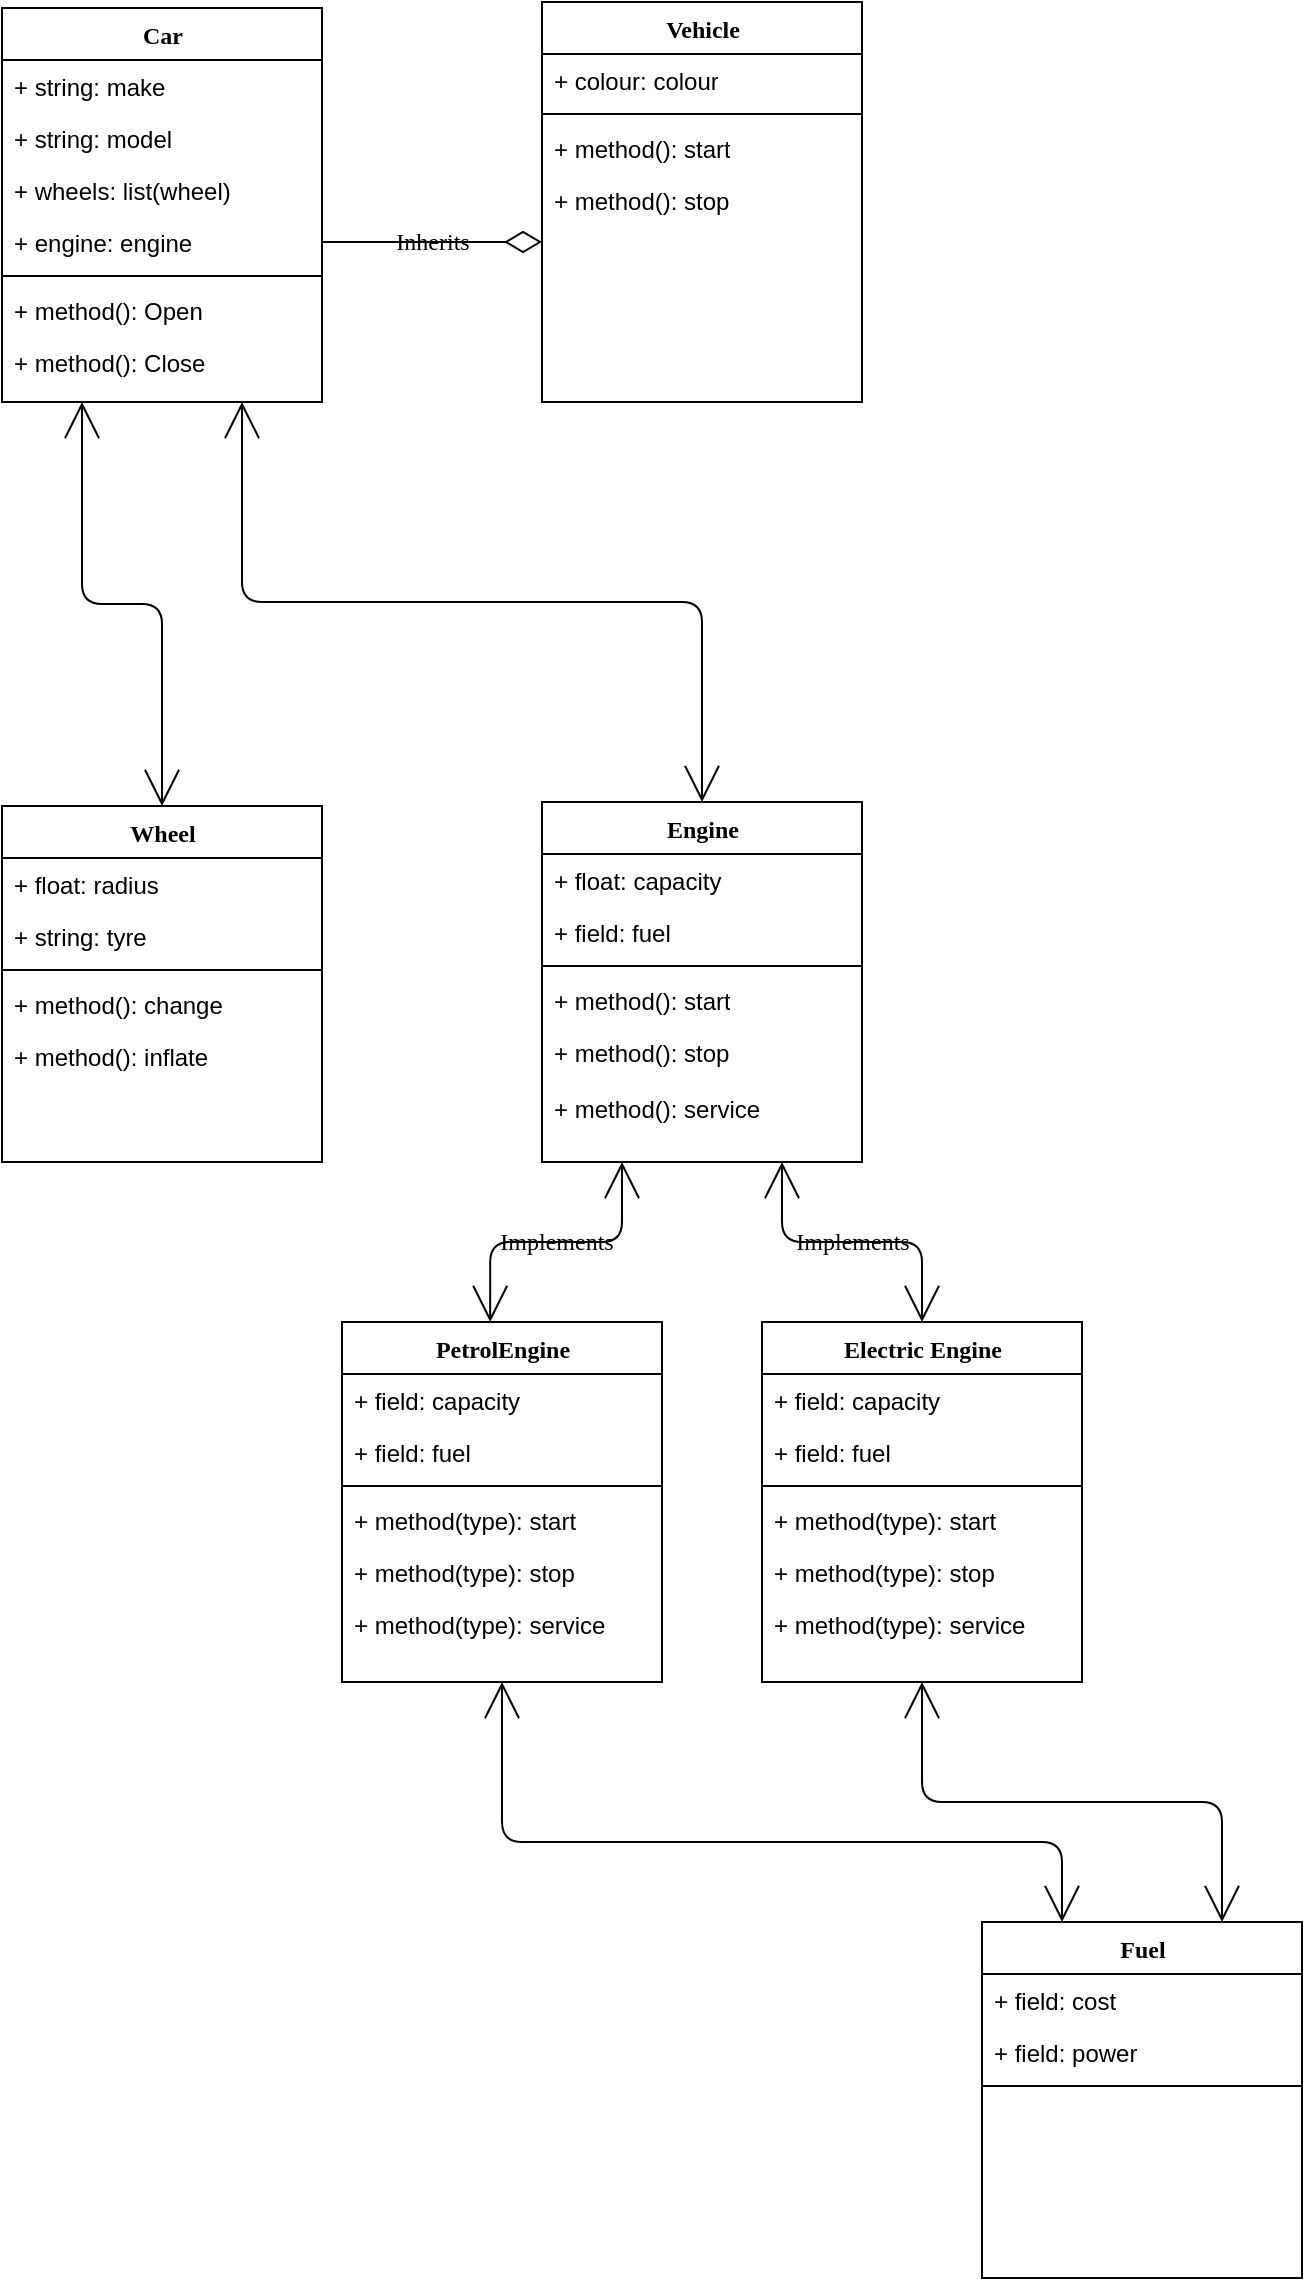 <mxfile version="14.4.2" type="device" pages="2"><diagram id="hIJiGj9FCIeOU4TPruWX" name="CarClassHierarchy"><mxGraphModel dx="1086" dy="806" grid="1" gridSize="10" guides="1" tooltips="1" connect="1" arrows="1" fold="1" page="1" pageScale="1" pageWidth="827" pageHeight="1169" math="0" shadow="0"><root><mxCell id="0"/><mxCell id="1" parent="0"/><mxCell id="fI4eaKUJCVNpePN3n5CG-11" style="edgeStyle=orthogonalEdgeStyle;html=1;labelBackgroundColor=none;startFill=0;startSize=16;endArrow=open;endFill=0;endSize=16;fontFamily=Verdana;fontSize=12;startArrow=open;entryX=0.5;entryY=0;entryDx=0;entryDy=0;exitX=0.75;exitY=1;exitDx=0;exitDy=0;" edge="1" parent="1" source="fI4eaKUJCVNpePN3n5CG-12" target="fI4eaKUJCVNpePN3n5CG-32"><mxGeometry relative="1" as="geometry"/></mxCell><mxCell id="fI4eaKUJCVNpePN3n5CG-12" value="Car" style="swimlane;html=1;fontStyle=1;align=center;verticalAlign=top;childLayout=stackLayout;horizontal=1;startSize=26;horizontalStack=0;resizeParent=1;resizeLast=0;collapsible=1;marginBottom=0;swimlaneFillColor=#ffffff;rounded=0;shadow=0;comic=0;labelBackgroundColor=none;strokeWidth=1;fillColor=none;fontFamily=Verdana;fontSize=12" vertex="1" parent="1"><mxGeometry x="90" y="83" width="160" height="197" as="geometry"/></mxCell><mxCell id="fI4eaKUJCVNpePN3n5CG-13" value="+ string: make" style="text;html=1;strokeColor=none;fillColor=none;align=left;verticalAlign=top;spacingLeft=4;spacingRight=4;whiteSpace=wrap;overflow=hidden;rotatable=0;points=[[0,0.5],[1,0.5]];portConstraint=eastwest;" vertex="1" parent="fI4eaKUJCVNpePN3n5CG-12"><mxGeometry y="26" width="160" height="26" as="geometry"/></mxCell><mxCell id="fI4eaKUJCVNpePN3n5CG-14" value="+ string: model" style="text;html=1;strokeColor=none;fillColor=none;align=left;verticalAlign=top;spacingLeft=4;spacingRight=4;whiteSpace=wrap;overflow=hidden;rotatable=0;points=[[0,0.5],[1,0.5]];portConstraint=eastwest;" vertex="1" parent="fI4eaKUJCVNpePN3n5CG-12"><mxGeometry y="52" width="160" height="26" as="geometry"/></mxCell><mxCell id="fI4eaKUJCVNpePN3n5CG-15" value="+ wheels: list(wheel)" style="text;html=1;strokeColor=none;fillColor=none;align=left;verticalAlign=top;spacingLeft=4;spacingRight=4;whiteSpace=wrap;overflow=hidden;rotatable=0;points=[[0,0.5],[1,0.5]];portConstraint=eastwest;" vertex="1" parent="fI4eaKUJCVNpePN3n5CG-12"><mxGeometry y="78" width="160" height="26" as="geometry"/></mxCell><mxCell id="fI4eaKUJCVNpePN3n5CG-16" value="+ engine: engine" style="text;html=1;strokeColor=none;fillColor=none;align=left;verticalAlign=top;spacingLeft=4;spacingRight=4;whiteSpace=wrap;overflow=hidden;rotatable=0;points=[[0,0.5],[1,0.5]];portConstraint=eastwest;" vertex="1" parent="fI4eaKUJCVNpePN3n5CG-12"><mxGeometry y="104" width="160" height="26" as="geometry"/></mxCell><mxCell id="fI4eaKUJCVNpePN3n5CG-18" value="" style="line;html=1;strokeWidth=1;fillColor=none;align=left;verticalAlign=middle;spacingTop=-1;spacingLeft=3;spacingRight=3;rotatable=0;labelPosition=right;points=[];portConstraint=eastwest;" vertex="1" parent="fI4eaKUJCVNpePN3n5CG-12"><mxGeometry y="130" width="160" height="8" as="geometry"/></mxCell><mxCell id="fI4eaKUJCVNpePN3n5CG-19" value="+ method(): Open" style="text;html=1;strokeColor=none;fillColor=none;align=left;verticalAlign=top;spacingLeft=4;spacingRight=4;whiteSpace=wrap;overflow=hidden;rotatable=0;points=[[0,0.5],[1,0.5]];portConstraint=eastwest;" vertex="1" parent="fI4eaKUJCVNpePN3n5CG-12"><mxGeometry y="138" width="160" height="26" as="geometry"/></mxCell><mxCell id="fI4eaKUJCVNpePN3n5CG-20" value="+ method(): Close" style="text;html=1;strokeColor=none;fillColor=none;align=left;verticalAlign=top;spacingLeft=4;spacingRight=4;whiteSpace=wrap;overflow=hidden;rotatable=0;points=[[0,0.5],[1,0.5]];portConstraint=eastwest;" vertex="1" parent="fI4eaKUJCVNpePN3n5CG-12"><mxGeometry y="164" width="160" height="26" as="geometry"/></mxCell><mxCell id="fI4eaKUJCVNpePN3n5CG-21" value="Vehicle" style="swimlane;html=1;fontStyle=1;align=center;verticalAlign=top;childLayout=stackLayout;horizontal=1;startSize=26;horizontalStack=0;resizeParent=1;resizeLast=0;collapsible=1;marginBottom=0;swimlaneFillColor=#ffffff;rounded=0;shadow=0;comic=0;labelBackgroundColor=none;strokeWidth=1;fillColor=none;fontFamily=Verdana;fontSize=12" vertex="1" parent="1"><mxGeometry x="360" y="80" width="160" height="200" as="geometry"/></mxCell><mxCell id="fI4eaKUJCVNpePN3n5CG-22" value="+ colour: colour" style="text;html=1;strokeColor=none;fillColor=none;align=left;verticalAlign=top;spacingLeft=4;spacingRight=4;whiteSpace=wrap;overflow=hidden;rotatable=0;points=[[0,0.5],[1,0.5]];portConstraint=eastwest;" vertex="1" parent="fI4eaKUJCVNpePN3n5CG-21"><mxGeometry y="26" width="160" height="26" as="geometry"/></mxCell><mxCell id="fI4eaKUJCVNpePN3n5CG-23" value="" style="line;html=1;strokeWidth=1;fillColor=none;align=left;verticalAlign=middle;spacingTop=-1;spacingLeft=3;spacingRight=3;rotatable=0;labelPosition=right;points=[];portConstraint=eastwest;" vertex="1" parent="fI4eaKUJCVNpePN3n5CG-21"><mxGeometry y="52" width="160" height="8" as="geometry"/></mxCell><mxCell id="fI4eaKUJCVNpePN3n5CG-24" value="+ method(): start" style="text;html=1;strokeColor=none;fillColor=none;align=left;verticalAlign=top;spacingLeft=4;spacingRight=4;whiteSpace=wrap;overflow=hidden;rotatable=0;points=[[0,0.5],[1,0.5]];portConstraint=eastwest;" vertex="1" parent="fI4eaKUJCVNpePN3n5CG-21"><mxGeometry y="60" width="160" height="26" as="geometry"/></mxCell><mxCell id="fI4eaKUJCVNpePN3n5CG-25" value="+ method(): stop" style="text;html=1;strokeColor=none;fillColor=none;align=left;verticalAlign=top;spacingLeft=4;spacingRight=4;whiteSpace=wrap;overflow=hidden;rotatable=0;points=[[0,0.5],[1,0.5]];portConstraint=eastwest;" vertex="1" parent="fI4eaKUJCVNpePN3n5CG-21"><mxGeometry y="86" width="160" height="26" as="geometry"/></mxCell><mxCell id="fI4eaKUJCVNpePN3n5CG-26" value="Wheel" style="swimlane;html=1;fontStyle=1;align=center;verticalAlign=top;childLayout=stackLayout;horizontal=1;startSize=26;horizontalStack=0;resizeParent=1;resizeLast=0;collapsible=1;marginBottom=0;swimlaneFillColor=#ffffff;rounded=0;shadow=0;comic=0;labelBackgroundColor=none;strokeWidth=1;fillColor=none;fontFamily=Verdana;fontSize=12" vertex="1" parent="1"><mxGeometry x="90" y="482" width="160" height="178" as="geometry"/></mxCell><mxCell id="fI4eaKUJCVNpePN3n5CG-27" value="+ float: radius" style="text;html=1;strokeColor=none;fillColor=none;align=left;verticalAlign=top;spacingLeft=4;spacingRight=4;whiteSpace=wrap;overflow=hidden;rotatable=0;points=[[0,0.5],[1,0.5]];portConstraint=eastwest;" vertex="1" parent="fI4eaKUJCVNpePN3n5CG-26"><mxGeometry y="26" width="160" height="26" as="geometry"/></mxCell><mxCell id="fI4eaKUJCVNpePN3n5CG-28" value="+ string: tyre" style="text;html=1;strokeColor=none;fillColor=none;align=left;verticalAlign=top;spacingLeft=4;spacingRight=4;whiteSpace=wrap;overflow=hidden;rotatable=0;points=[[0,0.5],[1,0.5]];portConstraint=eastwest;" vertex="1" parent="fI4eaKUJCVNpePN3n5CG-26"><mxGeometry y="52" width="160" height="26" as="geometry"/></mxCell><mxCell id="fI4eaKUJCVNpePN3n5CG-29" value="" style="line;html=1;strokeWidth=1;fillColor=none;align=left;verticalAlign=middle;spacingTop=-1;spacingLeft=3;spacingRight=3;rotatable=0;labelPosition=right;points=[];portConstraint=eastwest;" vertex="1" parent="fI4eaKUJCVNpePN3n5CG-26"><mxGeometry y="78" width="160" height="8" as="geometry"/></mxCell><mxCell id="fI4eaKUJCVNpePN3n5CG-30" value="+ method(): change" style="text;html=1;strokeColor=none;fillColor=none;align=left;verticalAlign=top;spacingLeft=4;spacingRight=4;whiteSpace=wrap;overflow=hidden;rotatable=0;points=[[0,0.5],[1,0.5]];portConstraint=eastwest;" vertex="1" parent="fI4eaKUJCVNpePN3n5CG-26"><mxGeometry y="86" width="160" height="26" as="geometry"/></mxCell><mxCell id="fI4eaKUJCVNpePN3n5CG-31" value="+ method(): inflate" style="text;html=1;strokeColor=none;fillColor=none;align=left;verticalAlign=top;spacingLeft=4;spacingRight=4;whiteSpace=wrap;overflow=hidden;rotatable=0;points=[[0,0.5],[1,0.5]];portConstraint=eastwest;" vertex="1" parent="fI4eaKUJCVNpePN3n5CG-26"><mxGeometry y="112" width="160" height="26" as="geometry"/></mxCell><mxCell id="fI4eaKUJCVNpePN3n5CG-32" value="Engine" style="swimlane;html=1;fontStyle=1;align=center;verticalAlign=top;childLayout=stackLayout;horizontal=1;startSize=26;horizontalStack=0;resizeParent=1;resizeLast=0;collapsible=1;marginBottom=0;swimlaneFillColor=#ffffff;rounded=0;shadow=0;comic=0;labelBackgroundColor=none;strokeWidth=1;fillColor=none;fontFamily=Verdana;fontSize=12" vertex="1" parent="1"><mxGeometry x="360" y="480" width="160" height="180" as="geometry"/></mxCell><mxCell id="fI4eaKUJCVNpePN3n5CG-33" value="+ float: capacity" style="text;html=1;strokeColor=none;fillColor=none;align=left;verticalAlign=top;spacingLeft=4;spacingRight=4;whiteSpace=wrap;overflow=hidden;rotatable=0;points=[[0,0.5],[1,0.5]];portConstraint=eastwest;" vertex="1" parent="fI4eaKUJCVNpePN3n5CG-32"><mxGeometry y="26" width="160" height="26" as="geometry"/></mxCell><mxCell id="fI4eaKUJCVNpePN3n5CG-34" value="+ field: fuel" style="text;html=1;strokeColor=none;fillColor=none;align=left;verticalAlign=top;spacingLeft=4;spacingRight=4;whiteSpace=wrap;overflow=hidden;rotatable=0;points=[[0,0.5],[1,0.5]];portConstraint=eastwest;" vertex="1" parent="fI4eaKUJCVNpePN3n5CG-32"><mxGeometry y="52" width="160" height="26" as="geometry"/></mxCell><mxCell id="fI4eaKUJCVNpePN3n5CG-35" value="" style="line;html=1;strokeWidth=1;fillColor=none;align=left;verticalAlign=middle;spacingTop=-1;spacingLeft=3;spacingRight=3;rotatable=0;labelPosition=right;points=[];portConstraint=eastwest;" vertex="1" parent="fI4eaKUJCVNpePN3n5CG-32"><mxGeometry y="78" width="160" height="8" as="geometry"/></mxCell><mxCell id="fI4eaKUJCVNpePN3n5CG-36" value="+ method(): start" style="text;html=1;strokeColor=none;fillColor=none;align=left;verticalAlign=top;spacingLeft=4;spacingRight=4;whiteSpace=wrap;overflow=hidden;rotatable=0;points=[[0,0.5],[1,0.5]];portConstraint=eastwest;" vertex="1" parent="fI4eaKUJCVNpePN3n5CG-32"><mxGeometry y="86" width="160" height="26" as="geometry"/></mxCell><mxCell id="fI4eaKUJCVNpePN3n5CG-37" value="+ method(): stop" style="text;html=1;strokeColor=none;fillColor=none;align=left;verticalAlign=top;spacingLeft=4;spacingRight=4;whiteSpace=wrap;overflow=hidden;rotatable=0;points=[[0,0.5],[1,0.5]];portConstraint=eastwest;" vertex="1" parent="fI4eaKUJCVNpePN3n5CG-32"><mxGeometry y="112" width="160" height="28" as="geometry"/></mxCell><mxCell id="fI4eaKUJCVNpePN3n5CG-38" value="+ method(): service" style="text;html=1;strokeColor=none;fillColor=none;align=left;verticalAlign=top;spacingLeft=4;spacingRight=4;whiteSpace=wrap;overflow=hidden;rotatable=0;points=[[0,0.5],[1,0.5]];portConstraint=eastwest;" vertex="1" parent="fI4eaKUJCVNpePN3n5CG-32"><mxGeometry y="140" width="160" height="26" as="geometry"/></mxCell><mxCell id="fI4eaKUJCVNpePN3n5CG-39" value="Inherits" style="edgeStyle=elbowEdgeStyle;html=1;labelBackgroundColor=none;startFill=0;startSize=8;endArrow=diamondThin;endFill=0;endSize=16;fontFamily=Verdana;fontSize=12;elbow=vertical;exitX=1;exitY=0.5;exitDx=0;exitDy=0;" edge="1" parent="1" source="fI4eaKUJCVNpePN3n5CG-16" target="fI4eaKUJCVNpePN3n5CG-21"><mxGeometry relative="1" as="geometry"><mxPoint x="250" y="259.882" as="sourcePoint"/></mxGeometry></mxCell><mxCell id="fI4eaKUJCVNpePN3n5CG-40" style="edgeStyle=orthogonalEdgeStyle;html=1;labelBackgroundColor=none;startFill=0;startSize=16;endArrow=open;endFill=0;endSize=16;fontFamily=Verdana;fontSize=12;startArrow=open;exitX=0.25;exitY=1;exitDx=0;exitDy=0;entryX=0.5;entryY=0;entryDx=0;entryDy=0;" edge="1" parent="1" source="fI4eaKUJCVNpePN3n5CG-12" target="fI4eaKUJCVNpePN3n5CG-26"><mxGeometry relative="1" as="geometry"><mxPoint x="200" y="320" as="sourcePoint"/><mxPoint x="440" y="492" as="targetPoint"/></mxGeometry></mxCell><mxCell id="oRh09ZDfryYxcIVnK0LP-1" value="Fuel" style="swimlane;html=1;fontStyle=1;align=center;verticalAlign=top;childLayout=stackLayout;horizontal=1;startSize=26;horizontalStack=0;resizeParent=1;resizeLast=0;collapsible=1;marginBottom=0;swimlaneFillColor=#ffffff;rounded=0;shadow=0;comic=0;labelBackgroundColor=none;strokeWidth=1;fillColor=none;fontFamily=Verdana;fontSize=12" vertex="1" parent="1"><mxGeometry x="580" y="1040" width="160" height="178" as="geometry"/></mxCell><mxCell id="oRh09ZDfryYxcIVnK0LP-2" value="+ field: cost" style="text;html=1;strokeColor=none;fillColor=none;align=left;verticalAlign=top;spacingLeft=4;spacingRight=4;whiteSpace=wrap;overflow=hidden;rotatable=0;points=[[0,0.5],[1,0.5]];portConstraint=eastwest;" vertex="1" parent="oRh09ZDfryYxcIVnK0LP-1"><mxGeometry y="26" width="160" height="26" as="geometry"/></mxCell><mxCell id="oRh09ZDfryYxcIVnK0LP-3" value="+ field: power" style="text;html=1;strokeColor=none;fillColor=none;align=left;verticalAlign=top;spacingLeft=4;spacingRight=4;whiteSpace=wrap;overflow=hidden;rotatable=0;points=[[0,0.5],[1,0.5]];portConstraint=eastwest;" vertex="1" parent="oRh09ZDfryYxcIVnK0LP-1"><mxGeometry y="52" width="160" height="26" as="geometry"/></mxCell><mxCell id="oRh09ZDfryYxcIVnK0LP-4" value="" style="line;html=1;strokeWidth=1;fillColor=none;align=left;verticalAlign=middle;spacingTop=-1;spacingLeft=3;spacingRight=3;rotatable=0;labelPosition=right;points=[];portConstraint=eastwest;" vertex="1" parent="oRh09ZDfryYxcIVnK0LP-1"><mxGeometry y="78" width="160" height="8" as="geometry"/></mxCell><mxCell id="oRh09ZDfryYxcIVnK0LP-15" style="edgeStyle=orthogonalEdgeStyle;html=1;labelBackgroundColor=none;startFill=0;startSize=16;endArrow=open;endFill=0;endSize=16;fontFamily=Verdana;fontSize=12;startArrow=open;exitX=0.5;exitY=1;exitDx=0;exitDy=0;entryX=0.75;entryY=0;entryDx=0;entryDy=0;" edge="1" parent="1" source="mmdTnZZdBmeSyycbcBEK-9" target="oRh09ZDfryYxcIVnK0LP-1"><mxGeometry relative="1" as="geometry"><mxPoint x="220" y="320" as="sourcePoint"/><mxPoint x="660" y="1040" as="targetPoint"/></mxGeometry></mxCell><mxCell id="mmdTnZZdBmeSyycbcBEK-1" value="PetrolEngine" style="swimlane;html=1;fontStyle=1;align=center;verticalAlign=top;childLayout=stackLayout;horizontal=1;startSize=26;horizontalStack=0;resizeParent=1;resizeLast=0;collapsible=1;marginBottom=0;swimlaneFillColor=#ffffff;rounded=0;shadow=0;comic=0;labelBackgroundColor=none;strokeWidth=1;fillColor=none;fontFamily=Verdana;fontSize=12" vertex="1" parent="1"><mxGeometry x="260" y="740" width="160" height="180" as="geometry"/></mxCell><mxCell id="mmdTnZZdBmeSyycbcBEK-2" value="+ field: capacity" style="text;html=1;strokeColor=none;fillColor=none;align=left;verticalAlign=top;spacingLeft=4;spacingRight=4;whiteSpace=wrap;overflow=hidden;rotatable=0;points=[[0,0.5],[1,0.5]];portConstraint=eastwest;" vertex="1" parent="mmdTnZZdBmeSyycbcBEK-1"><mxGeometry y="26" width="160" height="26" as="geometry"/></mxCell><mxCell id="mmdTnZZdBmeSyycbcBEK-3" value="+ field: fuel" style="text;html=1;strokeColor=none;fillColor=none;align=left;verticalAlign=top;spacingLeft=4;spacingRight=4;whiteSpace=wrap;overflow=hidden;rotatable=0;points=[[0,0.5],[1,0.5]];portConstraint=eastwest;" vertex="1" parent="mmdTnZZdBmeSyycbcBEK-1"><mxGeometry y="52" width="160" height="26" as="geometry"/></mxCell><mxCell id="mmdTnZZdBmeSyycbcBEK-4" value="" style="line;html=1;strokeWidth=1;fillColor=none;align=left;verticalAlign=middle;spacingTop=-1;spacingLeft=3;spacingRight=3;rotatable=0;labelPosition=right;points=[];portConstraint=eastwest;" vertex="1" parent="mmdTnZZdBmeSyycbcBEK-1"><mxGeometry y="78" width="160" height="8" as="geometry"/></mxCell><mxCell id="mmdTnZZdBmeSyycbcBEK-5" value="+ method(type): start" style="text;html=1;strokeColor=none;fillColor=none;align=left;verticalAlign=top;spacingLeft=4;spacingRight=4;whiteSpace=wrap;overflow=hidden;rotatable=0;points=[[0,0.5],[1,0.5]];portConstraint=eastwest;" vertex="1" parent="mmdTnZZdBmeSyycbcBEK-1"><mxGeometry y="86" width="160" height="26" as="geometry"/></mxCell><mxCell id="mmdTnZZdBmeSyycbcBEK-6" value="+ method(type): stop" style="text;html=1;strokeColor=none;fillColor=none;align=left;verticalAlign=top;spacingLeft=4;spacingRight=4;whiteSpace=wrap;overflow=hidden;rotatable=0;points=[[0,0.5],[1,0.5]];portConstraint=eastwest;" vertex="1" parent="mmdTnZZdBmeSyycbcBEK-1"><mxGeometry y="112" width="160" height="26" as="geometry"/></mxCell><mxCell id="mmdTnZZdBmeSyycbcBEK-7" value="+ method(type): service" style="text;html=1;strokeColor=none;fillColor=none;align=left;verticalAlign=top;spacingLeft=4;spacingRight=4;whiteSpace=wrap;overflow=hidden;rotatable=0;points=[[0,0.5],[1,0.5]];portConstraint=eastwest;" vertex="1" parent="mmdTnZZdBmeSyycbcBEK-1"><mxGeometry y="138" width="160" height="26" as="geometry"/></mxCell><mxCell id="mmdTnZZdBmeSyycbcBEK-9" value="Electric Engine" style="swimlane;html=1;fontStyle=1;align=center;verticalAlign=top;childLayout=stackLayout;horizontal=1;startSize=26;horizontalStack=0;resizeParent=1;resizeLast=0;collapsible=1;marginBottom=0;swimlaneFillColor=#ffffff;rounded=0;shadow=0;comic=0;labelBackgroundColor=none;strokeWidth=1;fillColor=none;fontFamily=Verdana;fontSize=12" vertex="1" parent="1"><mxGeometry x="470" y="740" width="160" height="180" as="geometry"/></mxCell><mxCell id="mmdTnZZdBmeSyycbcBEK-10" value="+ field: capacity" style="text;html=1;strokeColor=none;fillColor=none;align=left;verticalAlign=top;spacingLeft=4;spacingRight=4;whiteSpace=wrap;overflow=hidden;rotatable=0;points=[[0,0.5],[1,0.5]];portConstraint=eastwest;" vertex="1" parent="mmdTnZZdBmeSyycbcBEK-9"><mxGeometry y="26" width="160" height="26" as="geometry"/></mxCell><mxCell id="mmdTnZZdBmeSyycbcBEK-11" value="+ field: fuel" style="text;html=1;strokeColor=none;fillColor=none;align=left;verticalAlign=top;spacingLeft=4;spacingRight=4;whiteSpace=wrap;overflow=hidden;rotatable=0;points=[[0,0.5],[1,0.5]];portConstraint=eastwest;" vertex="1" parent="mmdTnZZdBmeSyycbcBEK-9"><mxGeometry y="52" width="160" height="26" as="geometry"/></mxCell><mxCell id="mmdTnZZdBmeSyycbcBEK-12" value="" style="line;html=1;strokeWidth=1;fillColor=none;align=left;verticalAlign=middle;spacingTop=-1;spacingLeft=3;spacingRight=3;rotatable=0;labelPosition=right;points=[];portConstraint=eastwest;" vertex="1" parent="mmdTnZZdBmeSyycbcBEK-9"><mxGeometry y="78" width="160" height="8" as="geometry"/></mxCell><mxCell id="mmdTnZZdBmeSyycbcBEK-13" value="+ method(type): start" style="text;html=1;strokeColor=none;fillColor=none;align=left;verticalAlign=top;spacingLeft=4;spacingRight=4;whiteSpace=wrap;overflow=hidden;rotatable=0;points=[[0,0.5],[1,0.5]];portConstraint=eastwest;" vertex="1" parent="mmdTnZZdBmeSyycbcBEK-9"><mxGeometry y="86" width="160" height="26" as="geometry"/></mxCell><mxCell id="mmdTnZZdBmeSyycbcBEK-14" value="+ method(type): stop" style="text;html=1;strokeColor=none;fillColor=none;align=left;verticalAlign=top;spacingLeft=4;spacingRight=4;whiteSpace=wrap;overflow=hidden;rotatable=0;points=[[0,0.5],[1,0.5]];portConstraint=eastwest;" vertex="1" parent="mmdTnZZdBmeSyycbcBEK-9"><mxGeometry y="112" width="160" height="26" as="geometry"/></mxCell><mxCell id="mmdTnZZdBmeSyycbcBEK-15" value="+ method(type): service" style="text;html=1;strokeColor=none;fillColor=none;align=left;verticalAlign=top;spacingLeft=4;spacingRight=4;whiteSpace=wrap;overflow=hidden;rotatable=0;points=[[0,0.5],[1,0.5]];portConstraint=eastwest;" vertex="1" parent="mmdTnZZdBmeSyycbcBEK-9"><mxGeometry y="138" width="160" height="26" as="geometry"/></mxCell><mxCell id="mmdTnZZdBmeSyycbcBEK-17" value="Implements" style="edgeStyle=orthogonalEdgeStyle;html=1;labelBackgroundColor=none;startFill=0;startSize=16;endArrow=open;endFill=0;endSize=16;fontFamily=Verdana;fontSize=12;startArrow=open;entryX=0.463;entryY=0;entryDx=0;entryDy=0;exitX=0.25;exitY=1;exitDx=0;exitDy=0;entryPerimeter=0;" edge="1" parent="1" source="fI4eaKUJCVNpePN3n5CG-32" target="mmdTnZZdBmeSyycbcBEK-1"><mxGeometry relative="1" as="geometry"><mxPoint x="532.08" y="544.002" as="sourcePoint"/><mxPoint x="700" y="492" as="targetPoint"/></mxGeometry></mxCell><mxCell id="mmdTnZZdBmeSyycbcBEK-18" value="Implements" style="edgeStyle=orthogonalEdgeStyle;html=1;labelBackgroundColor=none;startFill=0;startSize=16;endArrow=open;endFill=0;endSize=16;fontFamily=Verdana;fontSize=12;startArrow=open;entryX=0.5;entryY=0;entryDx=0;entryDy=0;exitX=0.75;exitY=1;exitDx=0;exitDy=0;" edge="1" parent="1" source="fI4eaKUJCVNpePN3n5CG-32" target="mmdTnZZdBmeSyycbcBEK-9"><mxGeometry relative="1" as="geometry"><mxPoint x="450" y="670" as="sourcePoint"/><mxPoint x="344.08" y="710" as="targetPoint"/></mxGeometry></mxCell><mxCell id="mmdTnZZdBmeSyycbcBEK-19" style="edgeStyle=orthogonalEdgeStyle;html=1;labelBackgroundColor=none;startFill=0;startSize=16;endArrow=open;endFill=0;endSize=16;fontFamily=Verdana;fontSize=12;startArrow=open;exitX=0.5;exitY=1;exitDx=0;exitDy=0;entryX=0.25;entryY=0;entryDx=0;entryDy=0;" edge="1" parent="1" source="mmdTnZZdBmeSyycbcBEK-1" target="oRh09ZDfryYxcIVnK0LP-1"><mxGeometry relative="1" as="geometry"><mxPoint x="300" y="1049" as="sourcePoint"/><mxPoint x="450" y="1169" as="targetPoint"/><Array as="points"><mxPoint x="340" y="1000"/><mxPoint x="620" y="1000"/></Array></mxGeometry></mxCell></root></mxGraphModel></diagram><diagram id="jnQVl63YNfj85JCw0FLf" name="CarClassComposition"><mxGraphModel dx="1086" dy="806" grid="1" gridSize="10" guides="1" tooltips="1" connect="1" arrows="1" fold="1" page="1" pageScale="1" pageWidth="827" pageHeight="1169" math="0" shadow="0"><root><mxCell id="5QcUlIK6BQQ7gG51ITsv-0"/><mxCell id="5QcUlIK6BQQ7gG51ITsv-1" parent="5QcUlIK6BQQ7gG51ITsv-0"/><mxCell id="4a7PlqtD4TpwPdBcNRIl-36" value="" style="rounded=0;whiteSpace=wrap;html=1;" vertex="1" parent="5QcUlIK6BQQ7gG51ITsv-1"><mxGeometry x="20" y="40" width="790" height="510" as="geometry"/></mxCell><mxCell id="4a7PlqtD4TpwPdBcNRIl-1" value="Car" style="swimlane;html=1;fontStyle=1;align=center;verticalAlign=top;childLayout=stackLayout;horizontal=1;startSize=26;horizontalStack=0;resizeParent=1;resizeLast=0;collapsible=1;marginBottom=0;swimlaneFillColor=#ffffff;rounded=0;shadow=0;comic=0;labelBackgroundColor=none;strokeWidth=1;fillColor=none;fontFamily=Verdana;fontSize=12" vertex="1" parent="5QcUlIK6BQQ7gG51ITsv-1"><mxGeometry x="90" y="83" width="160" height="227" as="geometry"/></mxCell><mxCell id="4a7PlqtD4TpwPdBcNRIl-2" value="+ field: make" style="text;html=1;strokeColor=none;fillColor=none;align=left;verticalAlign=top;spacingLeft=4;spacingRight=4;whiteSpace=wrap;overflow=hidden;rotatable=0;points=[[0,0.5],[1,0.5]];portConstraint=eastwest;" vertex="1" parent="4a7PlqtD4TpwPdBcNRIl-1"><mxGeometry y="26" width="160" height="26" as="geometry"/></mxCell><mxCell id="4a7PlqtD4TpwPdBcNRIl-3" value="+ field: model" style="text;html=1;strokeColor=none;fillColor=none;align=left;verticalAlign=top;spacingLeft=4;spacingRight=4;whiteSpace=wrap;overflow=hidden;rotatable=0;points=[[0,0.5],[1,0.5]];portConstraint=eastwest;" vertex="1" parent="4a7PlqtD4TpwPdBcNRIl-1"><mxGeometry y="52" width="160" height="26" as="geometry"/></mxCell><mxCell id="4a7PlqtD4TpwPdBcNRIl-4" value="+ field: list(wheel)" style="text;html=1;strokeColor=none;fillColor=none;align=left;verticalAlign=top;spacingLeft=4;spacingRight=4;whiteSpace=wrap;overflow=hidden;rotatable=0;points=[[0,0.5],[1,0.5]];portConstraint=eastwest;" vertex="1" parent="4a7PlqtD4TpwPdBcNRIl-1"><mxGeometry y="78" width="160" height="26" as="geometry"/></mxCell><mxCell id="4a7PlqtD4TpwPdBcNRIl-5" value="+ field: engine" style="text;html=1;strokeColor=none;fillColor=none;align=left;verticalAlign=top;spacingLeft=4;spacingRight=4;whiteSpace=wrap;overflow=hidden;rotatable=0;points=[[0,0.5],[1,0.5]];portConstraint=eastwest;" vertex="1" parent="4a7PlqtD4TpwPdBcNRIl-1"><mxGeometry y="104" width="160" height="26" as="geometry"/></mxCell><mxCell id="4a7PlqtD4TpwPdBcNRIl-6" value="+ field: type" style="text;html=1;strokeColor=none;fillColor=none;align=left;verticalAlign=top;spacingLeft=4;spacingRight=4;whiteSpace=wrap;overflow=hidden;rotatable=0;points=[[0,0.5],[1,0.5]];portConstraint=eastwest;" vertex="1" parent="4a7PlqtD4TpwPdBcNRIl-1"><mxGeometry y="130" width="160" height="26" as="geometry"/></mxCell><mxCell id="4a7PlqtD4TpwPdBcNRIl-7" value="" style="line;html=1;strokeWidth=1;fillColor=none;align=left;verticalAlign=middle;spacingTop=-1;spacingLeft=3;spacingRight=3;rotatable=0;labelPosition=right;points=[];portConstraint=eastwest;" vertex="1" parent="4a7PlqtD4TpwPdBcNRIl-1"><mxGeometry y="156" width="160" height="8" as="geometry"/></mxCell><mxCell id="4a7PlqtD4TpwPdBcNRIl-8" value="+ method(type): Open" style="text;html=1;strokeColor=none;fillColor=none;align=left;verticalAlign=top;spacingLeft=4;spacingRight=4;whiteSpace=wrap;overflow=hidden;rotatable=0;points=[[0,0.5],[1,0.5]];portConstraint=eastwest;" vertex="1" parent="4a7PlqtD4TpwPdBcNRIl-1"><mxGeometry y="164" width="160" height="26" as="geometry"/></mxCell><mxCell id="4a7PlqtD4TpwPdBcNRIl-9" value="+ method(type): Close" style="text;html=1;strokeColor=none;fillColor=none;align=left;verticalAlign=top;spacingLeft=4;spacingRight=4;whiteSpace=wrap;overflow=hidden;rotatable=0;points=[[0,0.5],[1,0.5]];portConstraint=eastwest;" vertex="1" parent="4a7PlqtD4TpwPdBcNRIl-1"><mxGeometry y="190" width="160" height="26" as="geometry"/></mxCell><mxCell id="4a7PlqtD4TpwPdBcNRIl-10" value="Vehicle" style="swimlane;html=1;fontStyle=1;align=center;verticalAlign=top;childLayout=stackLayout;horizontal=1;startSize=26;horizontalStack=0;resizeParent=1;resizeLast=0;collapsible=1;marginBottom=0;swimlaneFillColor=#ffffff;rounded=0;shadow=0;comic=0;labelBackgroundColor=none;strokeWidth=1;fillColor=none;fontFamily=Verdana;fontSize=12" vertex="1" parent="5QcUlIK6BQQ7gG51ITsv-1"><mxGeometry x="360" y="80" width="160" height="230" as="geometry"/></mxCell><mxCell id="4a7PlqtD4TpwPdBcNRIl-11" value="+ field: colour&lt;br&gt;" style="text;html=1;strokeColor=none;fillColor=none;align=left;verticalAlign=top;spacingLeft=4;spacingRight=4;whiteSpace=wrap;overflow=hidden;rotatable=0;points=[[0,0.5],[1,0.5]];portConstraint=eastwest;" vertex="1" parent="4a7PlqtD4TpwPdBcNRIl-10"><mxGeometry y="26" width="160" height="26" as="geometry"/></mxCell><mxCell id="4a7PlqtD4TpwPdBcNRIl-12" value="" style="line;html=1;strokeWidth=1;fillColor=none;align=left;verticalAlign=middle;spacingTop=-1;spacingLeft=3;spacingRight=3;rotatable=0;labelPosition=right;points=[];portConstraint=eastwest;" vertex="1" parent="4a7PlqtD4TpwPdBcNRIl-10"><mxGeometry y="52" width="160" height="8" as="geometry"/></mxCell><mxCell id="4a7PlqtD4TpwPdBcNRIl-13" value="+ method(type): start" style="text;html=1;strokeColor=none;fillColor=none;align=left;verticalAlign=top;spacingLeft=4;spacingRight=4;whiteSpace=wrap;overflow=hidden;rotatable=0;points=[[0,0.5],[1,0.5]];portConstraint=eastwest;" vertex="1" parent="4a7PlqtD4TpwPdBcNRIl-10"><mxGeometry y="60" width="160" height="26" as="geometry"/></mxCell><mxCell id="4a7PlqtD4TpwPdBcNRIl-14" value="+ method(type): stop" style="text;html=1;strokeColor=none;fillColor=none;align=left;verticalAlign=top;spacingLeft=4;spacingRight=4;whiteSpace=wrap;overflow=hidden;rotatable=0;points=[[0,0.5],[1,0.5]];portConstraint=eastwest;" vertex="1" parent="4a7PlqtD4TpwPdBcNRIl-10"><mxGeometry y="86" width="160" height="26" as="geometry"/></mxCell><mxCell id="4a7PlqtD4TpwPdBcNRIl-15" value="Wheel" style="swimlane;html=1;fontStyle=1;align=center;verticalAlign=top;childLayout=stackLayout;horizontal=1;startSize=26;horizontalStack=0;resizeParent=1;resizeLast=0;collapsible=1;marginBottom=0;swimlaneFillColor=#ffffff;rounded=0;shadow=0;comic=0;labelBackgroundColor=none;strokeWidth=1;fillColor=none;fontFamily=Verdana;fontSize=12" vertex="1" parent="5QcUlIK6BQQ7gG51ITsv-1"><mxGeometry x="90" y="332" width="160" height="178" as="geometry"/></mxCell><mxCell id="4a7PlqtD4TpwPdBcNRIl-16" value="+ field: radius" style="text;html=1;strokeColor=none;fillColor=none;align=left;verticalAlign=top;spacingLeft=4;spacingRight=4;whiteSpace=wrap;overflow=hidden;rotatable=0;points=[[0,0.5],[1,0.5]];portConstraint=eastwest;" vertex="1" parent="4a7PlqtD4TpwPdBcNRIl-15"><mxGeometry y="26" width="160" height="26" as="geometry"/></mxCell><mxCell id="4a7PlqtD4TpwPdBcNRIl-17" value="+ field: tyre" style="text;html=1;strokeColor=none;fillColor=none;align=left;verticalAlign=top;spacingLeft=4;spacingRight=4;whiteSpace=wrap;overflow=hidden;rotatable=0;points=[[0,0.5],[1,0.5]];portConstraint=eastwest;" vertex="1" parent="4a7PlqtD4TpwPdBcNRIl-15"><mxGeometry y="52" width="160" height="26" as="geometry"/></mxCell><mxCell id="4a7PlqtD4TpwPdBcNRIl-18" value="" style="line;html=1;strokeWidth=1;fillColor=none;align=left;verticalAlign=middle;spacingTop=-1;spacingLeft=3;spacingRight=3;rotatable=0;labelPosition=right;points=[];portConstraint=eastwest;" vertex="1" parent="4a7PlqtD4TpwPdBcNRIl-15"><mxGeometry y="78" width="160" height="8" as="geometry"/></mxCell><mxCell id="4a7PlqtD4TpwPdBcNRIl-19" value="+ method(type): change" style="text;html=1;strokeColor=none;fillColor=none;align=left;verticalAlign=top;spacingLeft=4;spacingRight=4;whiteSpace=wrap;overflow=hidden;rotatable=0;points=[[0,0.5],[1,0.5]];portConstraint=eastwest;" vertex="1" parent="4a7PlqtD4TpwPdBcNRIl-15"><mxGeometry y="86" width="160" height="26" as="geometry"/></mxCell><mxCell id="4a7PlqtD4TpwPdBcNRIl-20" value="+ method(type): inflate" style="text;html=1;strokeColor=none;fillColor=none;align=left;verticalAlign=top;spacingLeft=4;spacingRight=4;whiteSpace=wrap;overflow=hidden;rotatable=0;points=[[0,0.5],[1,0.5]];portConstraint=eastwest;" vertex="1" parent="4a7PlqtD4TpwPdBcNRIl-15"><mxGeometry y="112" width="160" height="26" as="geometry"/></mxCell><mxCell id="4a7PlqtD4TpwPdBcNRIl-21" value="Engine" style="swimlane;html=1;fontStyle=1;align=center;verticalAlign=top;childLayout=stackLayout;horizontal=1;startSize=26;horizontalStack=0;resizeParent=1;resizeLast=0;collapsible=1;marginBottom=0;swimlaneFillColor=#ffffff;rounded=0;shadow=0;comic=0;labelBackgroundColor=none;strokeWidth=1;fillColor=none;fontFamily=Verdana;fontSize=12" vertex="1" parent="5QcUlIK6BQQ7gG51ITsv-1"><mxGeometry x="360" y="330" width="160" height="180" as="geometry"/></mxCell><mxCell id="4a7PlqtD4TpwPdBcNRIl-22" value="+ field: capacity" style="text;html=1;strokeColor=none;fillColor=none;align=left;verticalAlign=top;spacingLeft=4;spacingRight=4;whiteSpace=wrap;overflow=hidden;rotatable=0;points=[[0,0.5],[1,0.5]];portConstraint=eastwest;" vertex="1" parent="4a7PlqtD4TpwPdBcNRIl-21"><mxGeometry y="26" width="160" height="26" as="geometry"/></mxCell><mxCell id="4a7PlqtD4TpwPdBcNRIl-23" value="+ field: fuel" style="text;html=1;strokeColor=none;fillColor=none;align=left;verticalAlign=top;spacingLeft=4;spacingRight=4;whiteSpace=wrap;overflow=hidden;rotatable=0;points=[[0,0.5],[1,0.5]];portConstraint=eastwest;" vertex="1" parent="4a7PlqtD4TpwPdBcNRIl-21"><mxGeometry y="52" width="160" height="26" as="geometry"/></mxCell><mxCell id="4a7PlqtD4TpwPdBcNRIl-24" value="" style="line;html=1;strokeWidth=1;fillColor=none;align=left;verticalAlign=middle;spacingTop=-1;spacingLeft=3;spacingRight=3;rotatable=0;labelPosition=right;points=[];portConstraint=eastwest;" vertex="1" parent="4a7PlqtD4TpwPdBcNRIl-21"><mxGeometry y="78" width="160" height="8" as="geometry"/></mxCell><mxCell id="4a7PlqtD4TpwPdBcNRIl-25" value="+ method(type): start" style="text;html=1;strokeColor=none;fillColor=none;align=left;verticalAlign=top;spacingLeft=4;spacingRight=4;whiteSpace=wrap;overflow=hidden;rotatable=0;points=[[0,0.5],[1,0.5]];portConstraint=eastwest;" vertex="1" parent="4a7PlqtD4TpwPdBcNRIl-21"><mxGeometry y="86" width="160" height="26" as="geometry"/></mxCell><mxCell id="4a7PlqtD4TpwPdBcNRIl-26" value="+ method(type): stop" style="text;html=1;strokeColor=none;fillColor=none;align=left;verticalAlign=top;spacingLeft=4;spacingRight=4;whiteSpace=wrap;overflow=hidden;rotatable=0;points=[[0,0.5],[1,0.5]];portConstraint=eastwest;" vertex="1" parent="4a7PlqtD4TpwPdBcNRIl-21"><mxGeometry y="112" width="160" height="26" as="geometry"/></mxCell><mxCell id="4a7PlqtD4TpwPdBcNRIl-27" value="+ method(type): service" style="text;html=1;strokeColor=none;fillColor=none;align=left;verticalAlign=top;spacingLeft=4;spacingRight=4;whiteSpace=wrap;overflow=hidden;rotatable=0;points=[[0,0.5],[1,0.5]];portConstraint=eastwest;" vertex="1" parent="4a7PlqtD4TpwPdBcNRIl-21"><mxGeometry y="138" width="160" height="26" as="geometry"/></mxCell><mxCell id="4a7PlqtD4TpwPdBcNRIl-30" value="Fuel" style="swimlane;html=1;fontStyle=1;align=center;verticalAlign=top;childLayout=stackLayout;horizontal=1;startSize=26;horizontalStack=0;resizeParent=1;resizeLast=0;collapsible=1;marginBottom=0;swimlaneFillColor=#ffffff;rounded=0;shadow=0;comic=0;labelBackgroundColor=none;strokeWidth=1;fillColor=none;fontFamily=Verdana;fontSize=12" vertex="1" parent="5QcUlIK6BQQ7gG51ITsv-1"><mxGeometry x="610" y="332" width="160" height="178" as="geometry"/></mxCell><mxCell id="4a7PlqtD4TpwPdBcNRIl-31" value="+ field: cost" style="text;html=1;strokeColor=none;fillColor=none;align=left;verticalAlign=top;spacingLeft=4;spacingRight=4;whiteSpace=wrap;overflow=hidden;rotatable=0;points=[[0,0.5],[1,0.5]];portConstraint=eastwest;" vertex="1" parent="4a7PlqtD4TpwPdBcNRIl-30"><mxGeometry y="26" width="160" height="26" as="geometry"/></mxCell><mxCell id="4a7PlqtD4TpwPdBcNRIl-32" value="+ field: power" style="text;html=1;strokeColor=none;fillColor=none;align=left;verticalAlign=top;spacingLeft=4;spacingRight=4;whiteSpace=wrap;overflow=hidden;rotatable=0;points=[[0,0.5],[1,0.5]];portConstraint=eastwest;" vertex="1" parent="4a7PlqtD4TpwPdBcNRIl-30"><mxGeometry y="52" width="160" height="26" as="geometry"/></mxCell><mxCell id="4a7PlqtD4TpwPdBcNRIl-33" value="" style="line;html=1;strokeWidth=1;fillColor=none;align=left;verticalAlign=middle;spacingTop=-1;spacingLeft=3;spacingRight=3;rotatable=0;labelPosition=right;points=[];portConstraint=eastwest;" vertex="1" parent="4a7PlqtD4TpwPdBcNRIl-30"><mxGeometry y="78" width="160" height="8" as="geometry"/></mxCell><mxCell id="4a7PlqtD4TpwPdBcNRIl-34" value="+ method(type): fill" style="text;html=1;strokeColor=none;fillColor=none;align=left;verticalAlign=top;spacingLeft=4;spacingRight=4;whiteSpace=wrap;overflow=hidden;rotatable=0;points=[[0,0.5],[1,0.5]];portConstraint=eastwest;" vertex="1" parent="4a7PlqtD4TpwPdBcNRIl-30"><mxGeometry y="86" width="160" height="26" as="geometry"/></mxCell></root></mxGraphModel></diagram></mxfile>